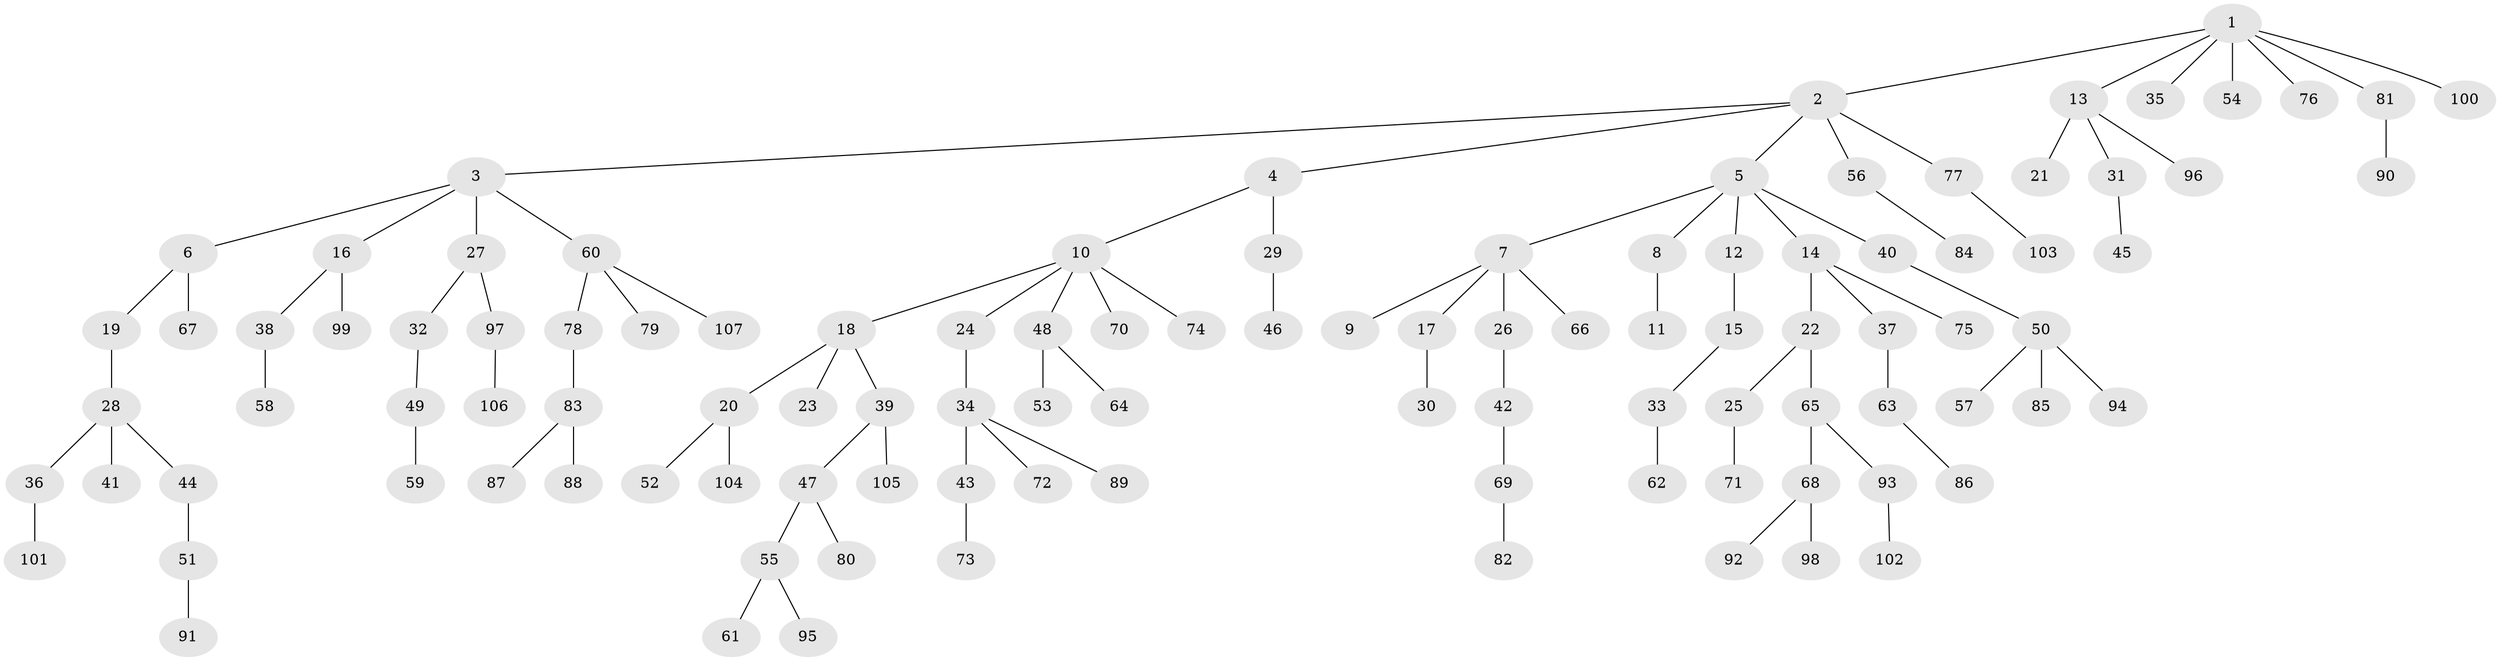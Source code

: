 // coarse degree distribution, {6: 0.046153846153846156, 5: 0.03076923076923077, 3: 0.13846153846153847, 1: 0.5076923076923077, 2: 0.24615384615384617, 4: 0.03076923076923077}
// Generated by graph-tools (version 1.1) at 2025/37/03/04/25 23:37:23]
// undirected, 107 vertices, 106 edges
graph export_dot {
  node [color=gray90,style=filled];
  1;
  2;
  3;
  4;
  5;
  6;
  7;
  8;
  9;
  10;
  11;
  12;
  13;
  14;
  15;
  16;
  17;
  18;
  19;
  20;
  21;
  22;
  23;
  24;
  25;
  26;
  27;
  28;
  29;
  30;
  31;
  32;
  33;
  34;
  35;
  36;
  37;
  38;
  39;
  40;
  41;
  42;
  43;
  44;
  45;
  46;
  47;
  48;
  49;
  50;
  51;
  52;
  53;
  54;
  55;
  56;
  57;
  58;
  59;
  60;
  61;
  62;
  63;
  64;
  65;
  66;
  67;
  68;
  69;
  70;
  71;
  72;
  73;
  74;
  75;
  76;
  77;
  78;
  79;
  80;
  81;
  82;
  83;
  84;
  85;
  86;
  87;
  88;
  89;
  90;
  91;
  92;
  93;
  94;
  95;
  96;
  97;
  98;
  99;
  100;
  101;
  102;
  103;
  104;
  105;
  106;
  107;
  1 -- 2;
  1 -- 13;
  1 -- 35;
  1 -- 54;
  1 -- 76;
  1 -- 81;
  1 -- 100;
  2 -- 3;
  2 -- 4;
  2 -- 5;
  2 -- 56;
  2 -- 77;
  3 -- 6;
  3 -- 16;
  3 -- 27;
  3 -- 60;
  4 -- 10;
  4 -- 29;
  5 -- 7;
  5 -- 8;
  5 -- 12;
  5 -- 14;
  5 -- 40;
  6 -- 19;
  6 -- 67;
  7 -- 9;
  7 -- 17;
  7 -- 26;
  7 -- 66;
  8 -- 11;
  10 -- 18;
  10 -- 24;
  10 -- 48;
  10 -- 70;
  10 -- 74;
  12 -- 15;
  13 -- 21;
  13 -- 31;
  13 -- 96;
  14 -- 22;
  14 -- 37;
  14 -- 75;
  15 -- 33;
  16 -- 38;
  16 -- 99;
  17 -- 30;
  18 -- 20;
  18 -- 23;
  18 -- 39;
  19 -- 28;
  20 -- 52;
  20 -- 104;
  22 -- 25;
  22 -- 65;
  24 -- 34;
  25 -- 71;
  26 -- 42;
  27 -- 32;
  27 -- 97;
  28 -- 36;
  28 -- 41;
  28 -- 44;
  29 -- 46;
  31 -- 45;
  32 -- 49;
  33 -- 62;
  34 -- 43;
  34 -- 72;
  34 -- 89;
  36 -- 101;
  37 -- 63;
  38 -- 58;
  39 -- 47;
  39 -- 105;
  40 -- 50;
  42 -- 69;
  43 -- 73;
  44 -- 51;
  47 -- 55;
  47 -- 80;
  48 -- 53;
  48 -- 64;
  49 -- 59;
  50 -- 57;
  50 -- 85;
  50 -- 94;
  51 -- 91;
  55 -- 61;
  55 -- 95;
  56 -- 84;
  60 -- 78;
  60 -- 79;
  60 -- 107;
  63 -- 86;
  65 -- 68;
  65 -- 93;
  68 -- 92;
  68 -- 98;
  69 -- 82;
  77 -- 103;
  78 -- 83;
  81 -- 90;
  83 -- 87;
  83 -- 88;
  93 -- 102;
  97 -- 106;
}
